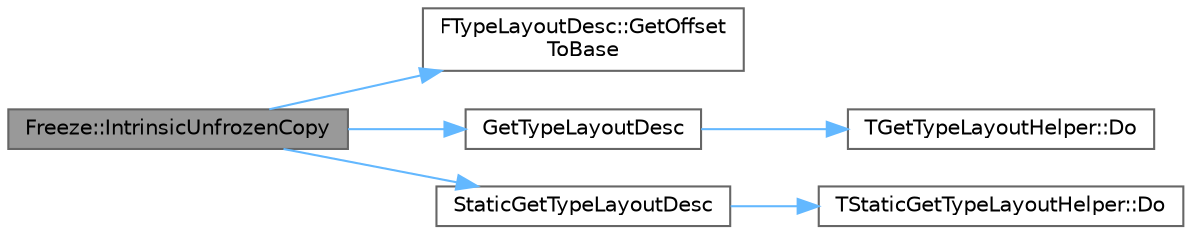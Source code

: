 digraph "Freeze::IntrinsicUnfrozenCopy"
{
 // INTERACTIVE_SVG=YES
 // LATEX_PDF_SIZE
  bgcolor="transparent";
  edge [fontname=Helvetica,fontsize=10,labelfontname=Helvetica,labelfontsize=10];
  node [fontname=Helvetica,fontsize=10,shape=box,height=0.2,width=0.4];
  rankdir="LR";
  Node1 [id="Node000001",label="Freeze::IntrinsicUnfrozenCopy",height=0.2,width=0.4,color="gray40", fillcolor="grey60", style="filled", fontcolor="black",tooltip=" "];
  Node1 -> Node2 [id="edge1_Node000001_Node000002",color="steelblue1",style="solid",tooltip=" "];
  Node2 [id="Node000002",label="FTypeLayoutDesc::GetOffset\lToBase",height=0.2,width=0.4,color="grey40", fillcolor="white", style="filled",URL="$da/da2/structFTypeLayoutDesc.html#a12fc4f98ef3ee24477faecdad1e1339a",tooltip=" "];
  Node1 -> Node3 [id="edge2_Node000001_Node000003",color="steelblue1",style="solid",tooltip=" "];
  Node3 [id="Node000003",label="GetTypeLayoutDesc",height=0.2,width=0.4,color="grey40", fillcolor="white", style="filled",URL="$d7/d66/MemoryLayout_8h.html#a91f4a8346e3e85482c1d65ad254c8955",tooltip=" "];
  Node3 -> Node4 [id="edge3_Node000003_Node000004",color="steelblue1",style="solid",tooltip=" "];
  Node4 [id="Node000004",label="TGetTypeLayoutHelper::Do",height=0.2,width=0.4,color="grey40", fillcolor="white", style="filled",URL="$d2/da7/structTGetTypeLayoutHelper.html#ad78a462fc7b0f32fe21e020f91838267",tooltip=" "];
  Node1 -> Node5 [id="edge4_Node000001_Node000005",color="steelblue1",style="solid",tooltip=" "];
  Node5 [id="Node000005",label="StaticGetTypeLayoutDesc",height=0.2,width=0.4,color="grey40", fillcolor="white", style="filled",URL="$d7/d66/MemoryLayout_8h.html#a20fbb7ef13598a8db7e35bf286c5142c",tooltip=" "];
  Node5 -> Node6 [id="edge5_Node000005_Node000006",color="steelblue1",style="solid",tooltip=" "];
  Node6 [id="Node000006",label="TStaticGetTypeLayoutHelper::Do",height=0.2,width=0.4,color="grey40", fillcolor="white", style="filled",URL="$d0/dac/structTStaticGetTypeLayoutHelper.html#a560b3cc8be428339f53fd8b59afb5862",tooltip=" "];
}

